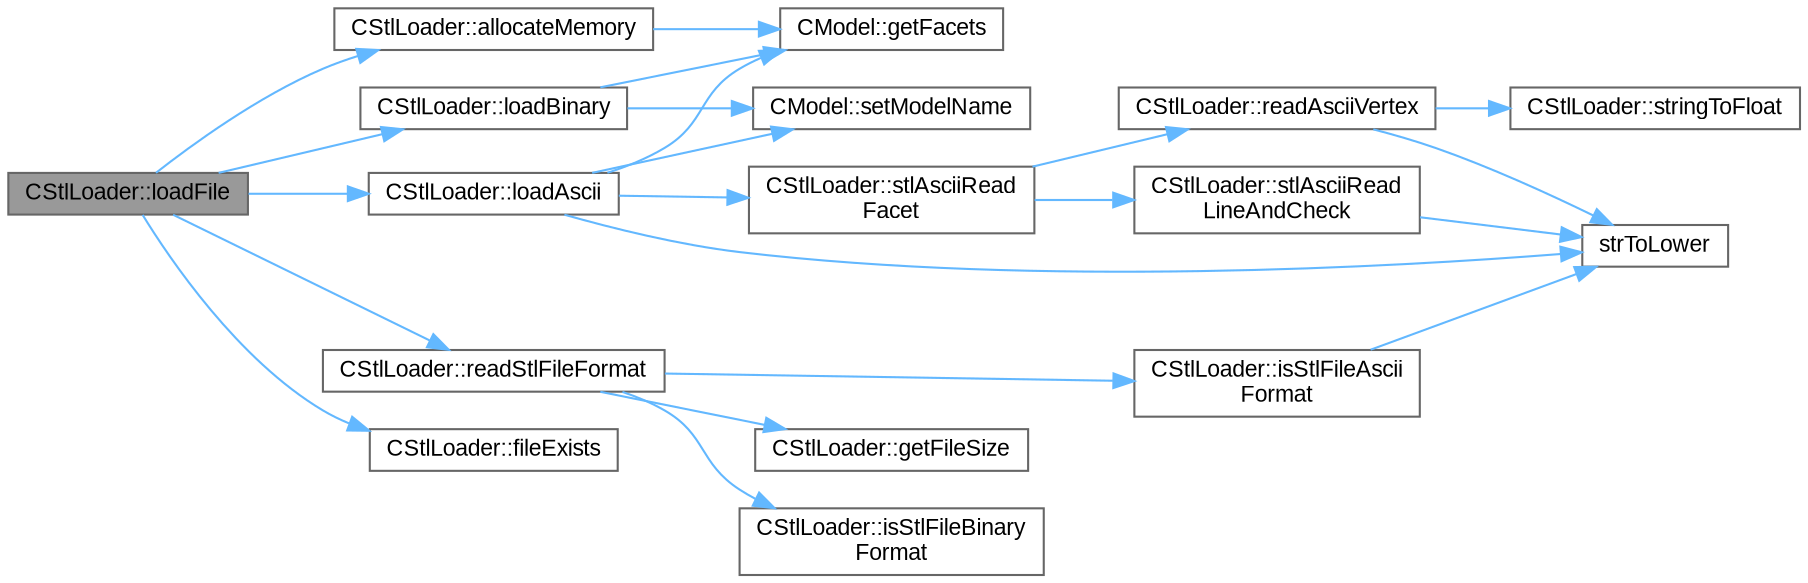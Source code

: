 digraph "CStlLoader::loadFile"
{
 // LATEX_PDF_SIZE
  bgcolor="transparent";
  edge [fontname=Arial,fontsize=11,labelfontname=Arial,labelfontsize=11];
  node [fontname=Arial,fontsize=11,shape=box,height=0.2,width=0.4];
  rankdir="LR";
  Node1 [id="Node000001",label="CStlLoader::loadFile",height=0.2,width=0.4,color="gray40", fillcolor="grey60", style="filled", fontcolor="black",tooltip="Loads a 3D model from a specified STL file."];
  Node1 -> Node2 [id="edge1_Node000001_Node000002",color="steelblue1",style="solid",tooltip=" "];
  Node2 [id="Node000002",label="CStlLoader::allocateMemory",height=0.2,width=0.4,color="grey40", fillcolor="white", style="filled",URL="$class_c_stl_loader.html#a918c9e59fcac2ad185f4255c51c4c2fe",tooltip="Allocates memory for the model based on the triangle count."];
  Node2 -> Node3 [id="edge2_Node000002_Node000003",color="steelblue1",style="solid",tooltip=" "];
  Node3 [id="Node000003",label="CModel::getFacets",height=0.2,width=0.4,color="grey40", fillcolor="white", style="filled",URL="$class_c_model.html#ae779298db1d5f9f84d21ac12618b02e3",tooltip="Gets the list of facets in the model."];
  Node1 -> Node4 [id="edge3_Node000001_Node000004",color="steelblue1",style="solid",tooltip=" "];
  Node4 [id="Node000004",label="CStlLoader::fileExists",height=0.2,width=0.4,color="grey40", fillcolor="white", style="filled",URL="$class_c_stl_loader.html#a3251a2a11aa8b7f68aea082f8dff25b9",tooltip="Checks if a given file exists."];
  Node1 -> Node5 [id="edge4_Node000001_Node000005",color="steelblue1",style="solid",tooltip=" "];
  Node5 [id="Node000005",label="CStlLoader::loadAscii",height=0.2,width=0.4,color="grey40", fillcolor="white", style="filled",URL="$class_c_stl_loader.html#a1fec9b1b45068fff38733abb6efd15d9",tooltip="Loads an ASCII STL file."];
  Node5 -> Node3 [id="edge5_Node000005_Node000003",color="steelblue1",style="solid",tooltip=" "];
  Node5 -> Node6 [id="edge6_Node000005_Node000006",color="steelblue1",style="solid",tooltip=" "];
  Node6 [id="Node000006",label="CModel::setModelName",height=0.2,width=0.4,color="grey40", fillcolor="white", style="filled",URL="$class_c_model.html#a7928937a1a8bfda19e66e862f6ef7003",tooltip="Sets the name of the model."];
  Node5 -> Node7 [id="edge7_Node000005_Node000007",color="steelblue1",style="solid",tooltip=" "];
  Node7 [id="Node000007",label="CStlLoader::stlAsciiRead\lFacet",height=0.2,width=0.4,color="grey40", fillcolor="white", style="filled",URL="$class_c_stl_loader.html#a9213a5a4e9a059b7895bc544ec846a56",tooltip="Reads the triangle data from a facet in the ASCII STL file."];
  Node7 -> Node8 [id="edge8_Node000007_Node000008",color="steelblue1",style="solid",tooltip=" "];
  Node8 [id="Node000008",label="CStlLoader::readAsciiVertex",height=0.2,width=0.4,color="grey40", fillcolor="white", style="filled",URL="$class_c_stl_loader.html#abafc62a639fa04da0a423999d9f92b20",tooltip="Reads a vertex from an ASCII STL file."];
  Node8 -> Node9 [id="edge9_Node000008_Node000009",color="steelblue1",style="solid",tooltip=" "];
  Node9 [id="Node000009",label="CStlLoader::stringToFloat",height=0.2,width=0.4,color="grey40", fillcolor="white", style="filled",URL="$class_c_stl_loader.html#a62363527d7de7db3cbc28f09850c43ae",tooltip="Converts a string to a floating-point number."];
  Node8 -> Node10 [id="edge10_Node000008_Node000010",color="steelblue1",style="solid",tooltip=" "];
  Node10 [id="Node000010",label="strToLower",height=0.2,width=0.4,color="grey40", fillcolor="white", style="filled",URL="$common_8h.html#a95169468f308e9c662db968dd9a7833d",tooltip="Converts a container of characters to lowercase."];
  Node7 -> Node11 [id="edge11_Node000007_Node000011",color="steelblue1",style="solid",tooltip=" "];
  Node11 [id="Node000011",label="CStlLoader::stlAsciiRead\lLineAndCheck",height=0.2,width=0.4,color="grey40", fillcolor="white", style="filled",URL="$class_c_stl_loader.html#a37888f565ddb56db5dbb688dae066832",tooltip="Reads a line from the ASCII STL file and checks for expected content."];
  Node11 -> Node10 [id="edge12_Node000011_Node000010",color="steelblue1",style="solid",tooltip=" "];
  Node5 -> Node10 [id="edge13_Node000005_Node000010",color="steelblue1",style="solid",tooltip=" "];
  Node1 -> Node12 [id="edge14_Node000001_Node000012",color="steelblue1",style="solid",tooltip=" "];
  Node12 [id="Node000012",label="CStlLoader::loadBinary",height=0.2,width=0.4,color="grey40", fillcolor="white", style="filled",URL="$class_c_stl_loader.html#aaea330218a93a997ab829cf8fafd34b2",tooltip="Loads a binary STL file."];
  Node12 -> Node3 [id="edge15_Node000012_Node000003",color="steelblue1",style="solid",tooltip=" "];
  Node12 -> Node6 [id="edge16_Node000012_Node000006",color="steelblue1",style="solid",tooltip=" "];
  Node1 -> Node13 [id="edge17_Node000001_Node000013",color="steelblue1",style="solid",tooltip=" "];
  Node13 [id="Node000013",label="CStlLoader::readStlFileFormat",height=0.2,width=0.4,color="grey40", fillcolor="white", style="filled",URL="$class_c_stl_loader.html#aaec9343af659ff6338395838535db2e4",tooltip="Reads the format of the specified STL file."];
  Node13 -> Node14 [id="edge18_Node000013_Node000014",color="steelblue1",style="solid",tooltip=" "];
  Node14 [id="Node000014",label="CStlLoader::getFileSize",height=0.2,width=0.4,color="grey40", fillcolor="white", style="filled",URL="$class_c_stl_loader.html#aa33961d2acac7797015ad800dc1fdd3f",tooltip="Retrieves the size of the specified file in bytes."];
  Node13 -> Node15 [id="edge19_Node000013_Node000015",color="steelblue1",style="solid",tooltip=" "];
  Node15 [id="Node000015",label="CStlLoader::isStlFileAscii\lFormat",height=0.2,width=0.4,color="grey40", fillcolor="white", style="filled",URL="$class_c_stl_loader.html#a37a2e9b7f47b87087c95d9e4a05e286e",tooltip="Checks if the given STL file is in ASCII format."];
  Node15 -> Node10 [id="edge20_Node000015_Node000010",color="steelblue1",style="solid",tooltip=" "];
  Node13 -> Node16 [id="edge21_Node000013_Node000016",color="steelblue1",style="solid",tooltip=" "];
  Node16 [id="Node000016",label="CStlLoader::isStlFileBinary\lFormat",height=0.2,width=0.4,color="grey40", fillcolor="white", style="filled",URL="$class_c_stl_loader.html#ad9ee4aac514f4c22bab6b4033cad57ea",tooltip="Checks if the given STL file is in binary format."];
}
